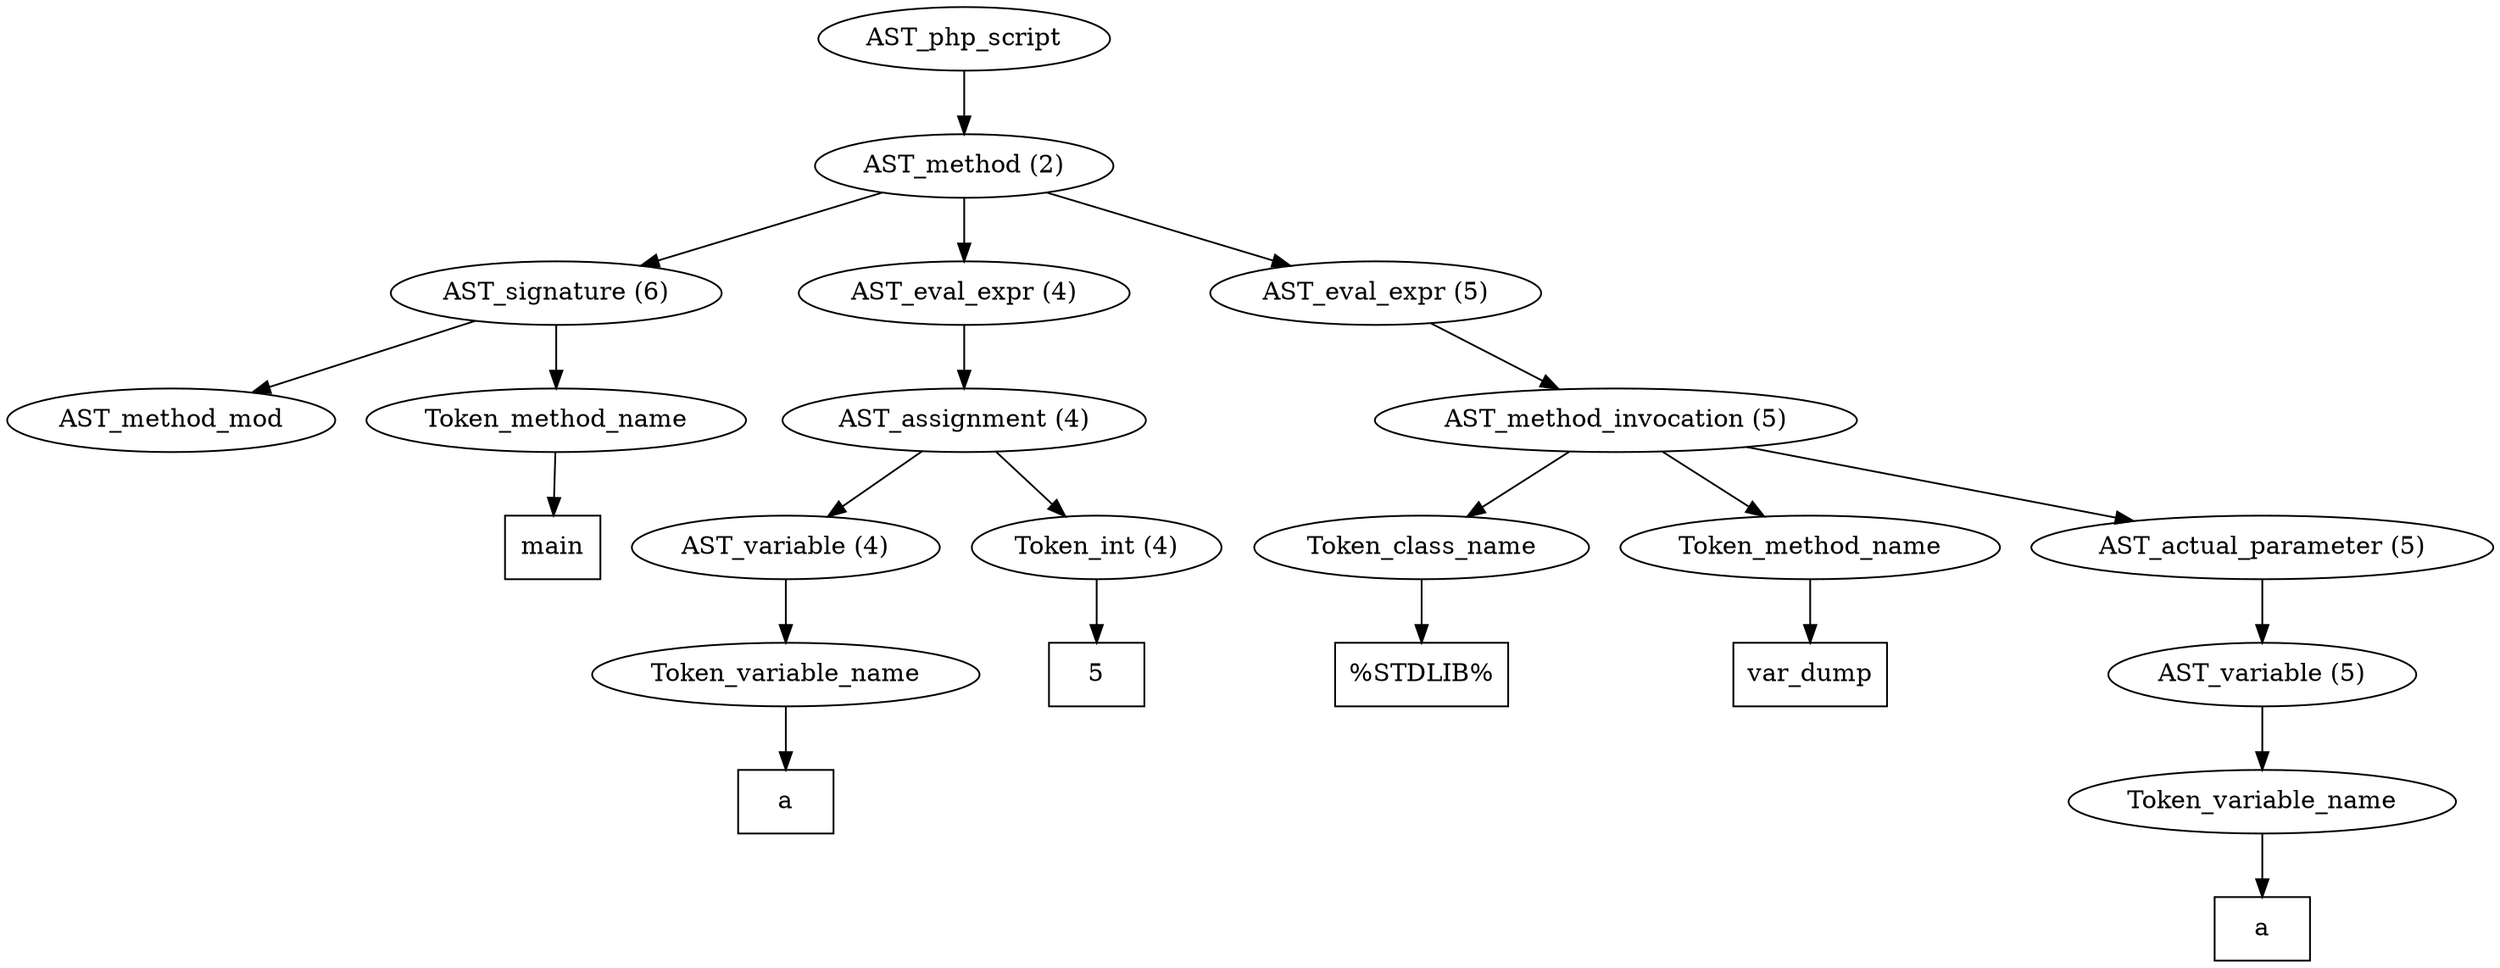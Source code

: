 /*
 * AST in dot format generated by phc -- the PHP compiler
 */

digraph AST {
node_0 [label="AST_php_script"];
node_1 [label="AST_method (2)"];
node_2 [label="AST_signature (6)"];
node_3 [label="AST_method_mod"];
node_4 [label="Token_method_name"];
node_5 [label="main", shape=box]
node_4 -> node_5;
node_2 -> node_4;
node_2 -> node_3;
node_6 [label="AST_eval_expr (4)"];
node_7 [label="AST_assignment (4)"];
node_8 [label="AST_variable (4)"];
node_9 [label="Token_variable_name"];
node_10 [label="a", shape=box]
node_9 -> node_10;
node_8 -> node_9;
node_11 [label="Token_int (4)"];
node_12 [label="5", shape=box]
node_11 -> node_12;
node_7 -> node_11;
node_7 -> node_8;
node_6 -> node_7;
node_13 [label="AST_eval_expr (5)"];
node_14 [label="AST_method_invocation (5)"];
node_15 [label="Token_class_name"];
node_16 [label="%STDLIB%", shape=box]
node_15 -> node_16;
node_17 [label="Token_method_name"];
node_18 [label="var_dump", shape=box]
node_17 -> node_18;
node_19 [label="AST_actual_parameter (5)"];
node_20 [label="AST_variable (5)"];
node_21 [label="Token_variable_name"];
node_22 [label="a", shape=box]
node_21 -> node_22;
node_20 -> node_21;
node_19 -> node_20;
node_14 -> node_19;
node_14 -> node_17;
node_14 -> node_15;
node_13 -> node_14;
node_1 -> node_13;
node_1 -> node_6;
node_1 -> node_2;
node_0 -> node_1;
}
